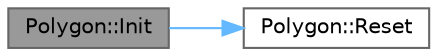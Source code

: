 digraph "Polygon::Init"
{
 // LATEX_PDF_SIZE
  bgcolor="transparent";
  edge [fontname=Helvetica,fontsize=10,labelfontname=Helvetica,labelfontsize=10];
  node [fontname=Helvetica,fontsize=10,shape=box,height=0.2,width=0.4];
  rankdir="LR";
  Node1 [label="Polygon::Init",height=0.2,width=0.4,color="gray40", fillcolor="grey60", style="filled", fontcolor="black",tooltip="initialization of the object as a copy of an object"];
  Node1 -> Node2 [color="steelblue1",style="solid"];
  Node2 [label="Polygon::Reset",height=0.2,width=0.4,color="grey40", fillcolor="white", style="filled",URL="$class_polygon.html#a0049882c6d5d7fda0fed6f9bcb4271d2",tooltip="total reset of the object"];
}
